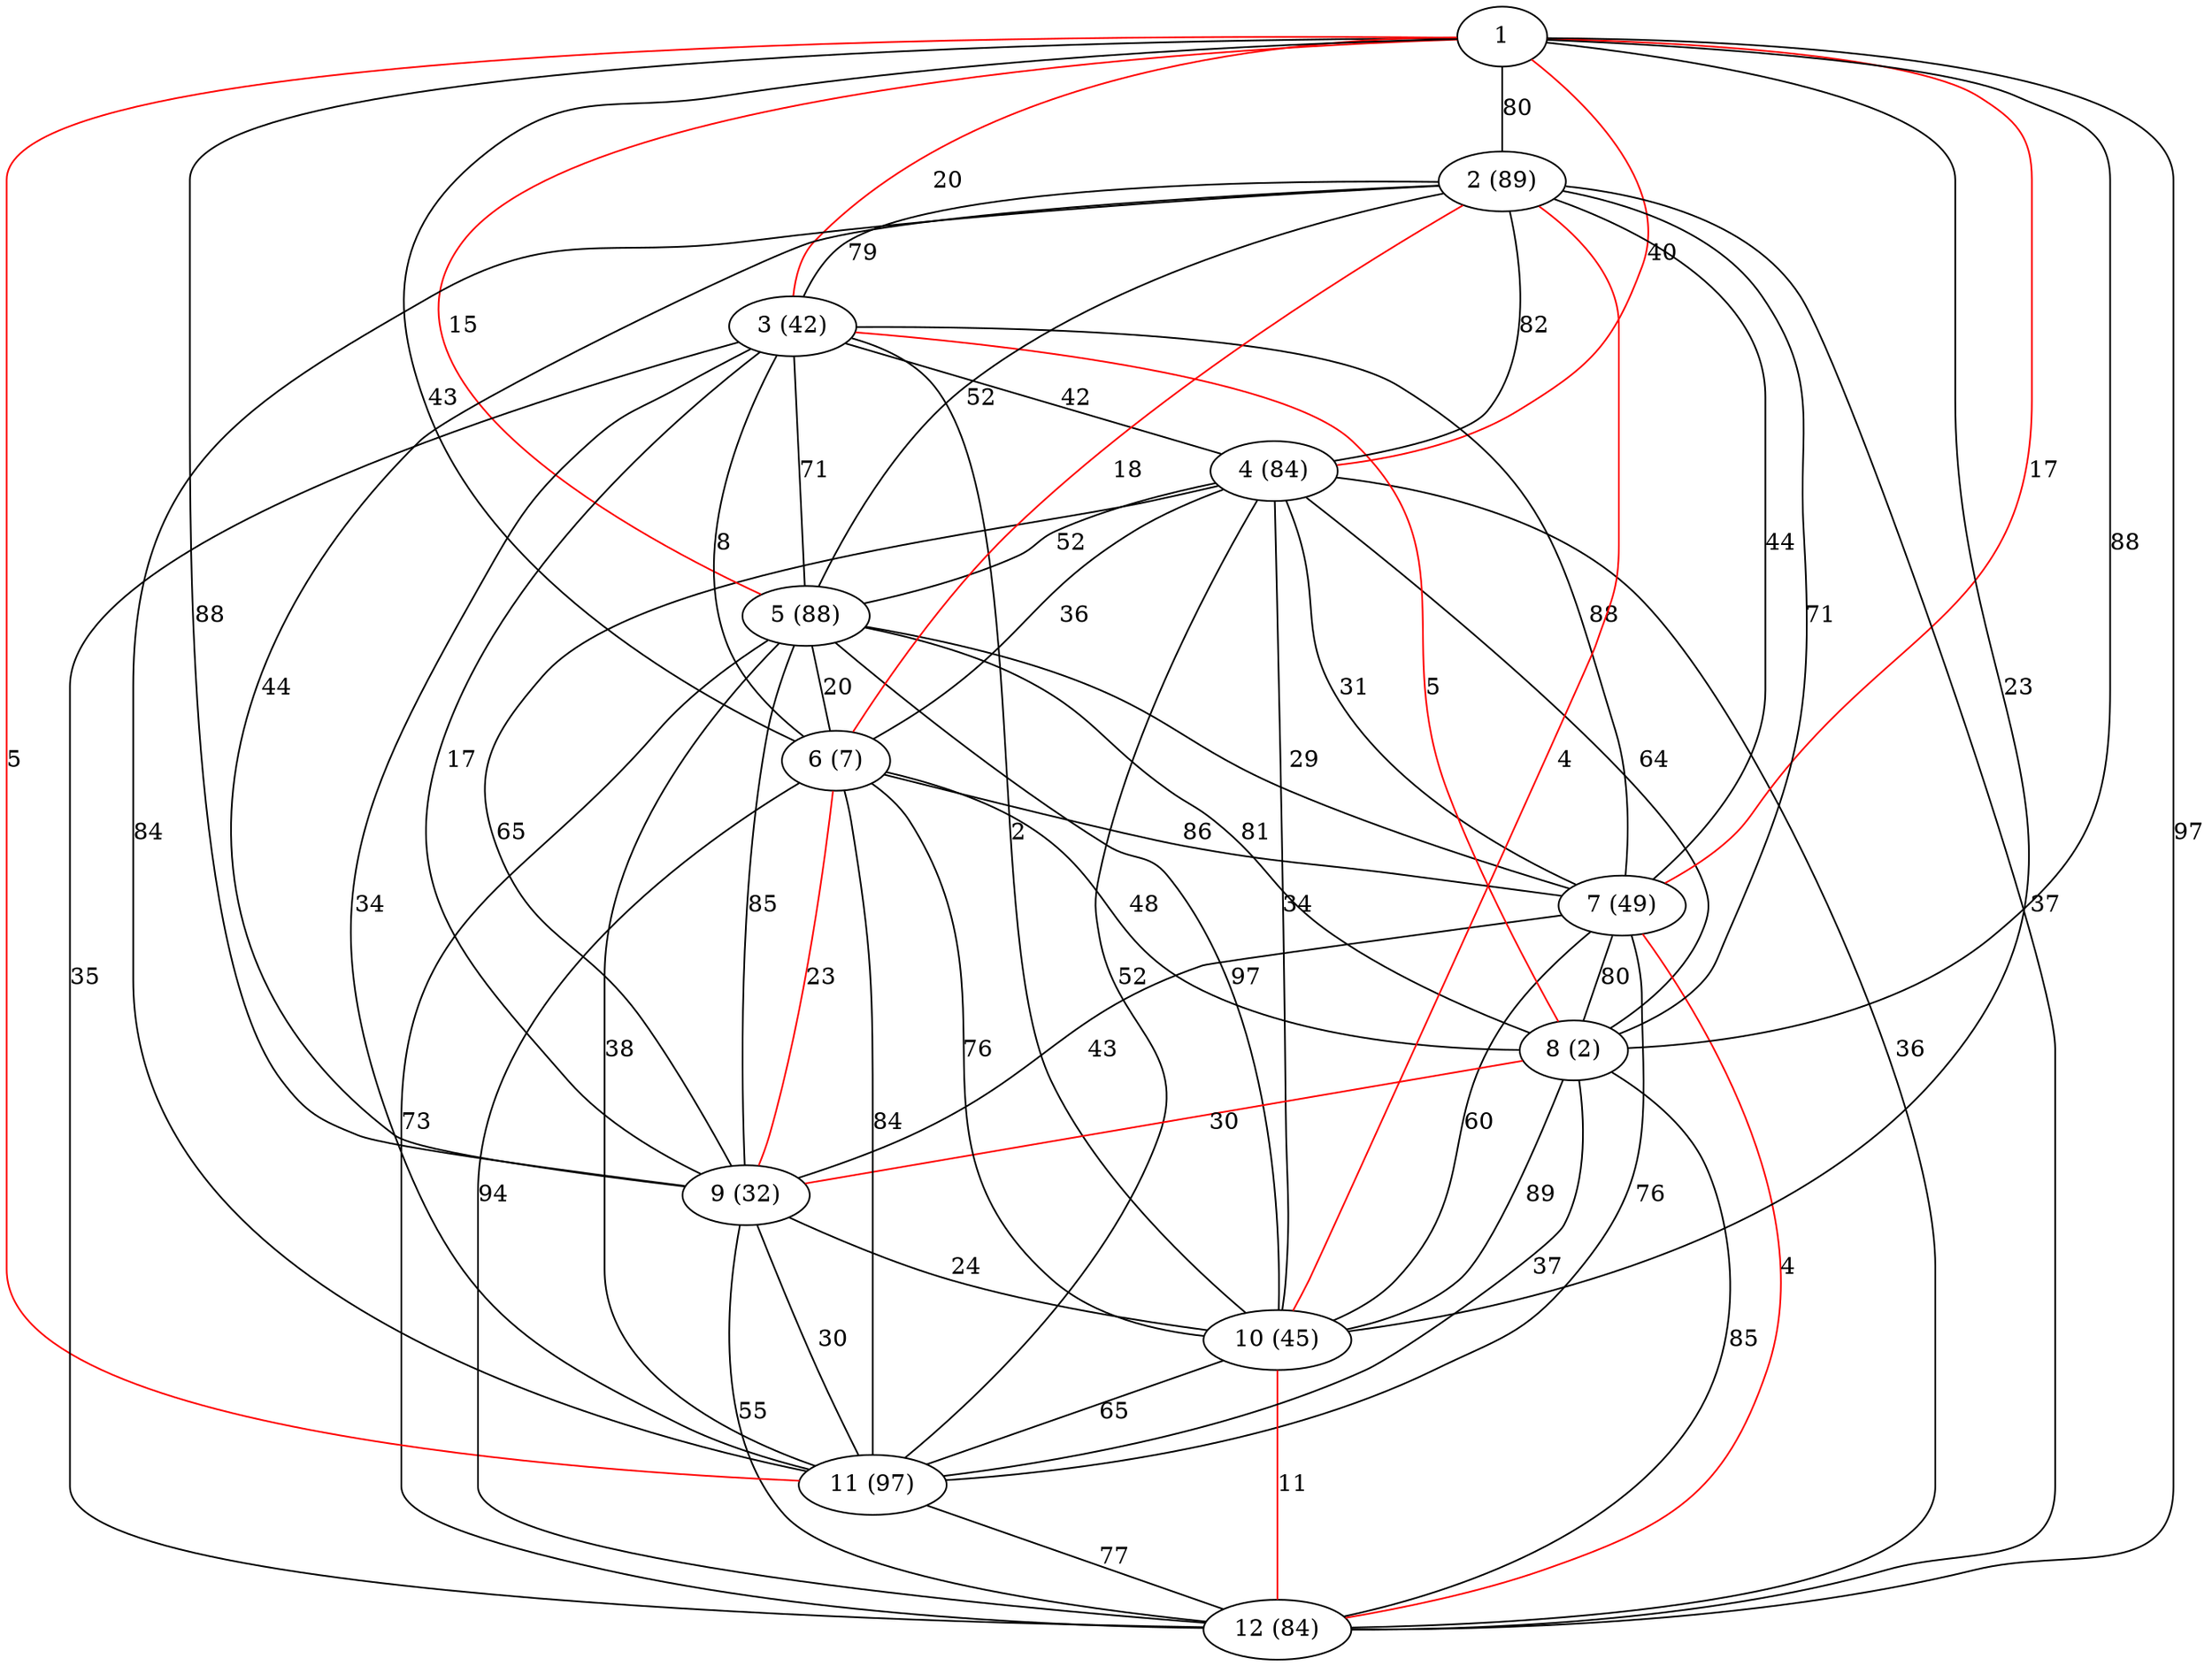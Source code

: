 graph g {
5 -- 9 [label=85 color=black]
4 -- 7 [label=31 color=black]
1 -- 3 [label=20 color=red]
10 -- 11 [label=65 color=black]
4 -- 8 [label=64 color=black]
5 -- 6 [label=20 color=black]
2 -- 8 [label=71 color=black]
6 -- 9 [label=23 color=red]
10 -- 12 [label=11 color=red]
8 -- 9 [label=30 color=red]
4 -- 12 [label=36 color=black]
1 -- 6 [label=43 color=black]
2 -- 12 [label=37 color=black]
7 -- 11 [label=76 color=black]
3 -- 7 [label=88 color=black]
2 -- 5 [label=52 color=black]
1 -- 11 [label=5 color=red]
5 -- 8 [label=81 color=black]
6 -- 12 [label=94 color=black]
1 -- 2 [label=80 color=black]
6 -- 7 [label=86 color=black]
2 -- 9 [label=44 color=black]
3 -- 10 [label=2 color=black]
6 -- 10 [label=76 color=black]
8 -- 10 [label=89 color=black]
5 -- 12 [label=73 color=black]
1 -- 5 [label=15 color=red]
9 -- 11 [label=30 color=black]
3 -- 6 [label=8 color=black]
1 -- 10 [label=23 color=black]
7 -- 9 [label=43 color=black]
4 -- 10 [label=34 color=black]
2 -- 6 [label=18 color=red]
7 -- 10 [label=60 color=black]
5 -- 11 [label=38 color=black]
4 -- 5 [label=52 color=black]
8 -- 11 [label=37 color=black]
6 -- 11 [label=84 color=black]
1 -- 4 [label=40 color=red]
2 -- 10 [label=4 color=red]
9 -- 10 [label=24 color=black]
3 -- 9 [label=17 color=black]
2 -- 3 [label=79 color=black]
1 -- 9 [label=88 color=black]
7 -- 12 [label=4 color=red]
6 -- 8 [label=48 color=black]
4 -- 9 [label=65 color=black]
11 -- 12 [label=77 color=black]
4 -- 11 [label=52 color=black]
3 -- 5 [label=71 color=black]
2 -- 7 [label=44 color=black]
5 -- 10 [label=97 color=black]
4 -- 6 [label=36 color=black]
1 -- 12 [label=97 color=black]
8 -- 12 [label=85 color=black]
7 -- 8 [label=80 color=black]
5 -- 7 [label=29 color=black]
2 -- 11 [label=84 color=black]
3 -- 8 [label=5 color=red]
3 -- 11 [label=34 color=black]
1 -- 8 [label=88 color=black]
1 -- 7 [label=17 color=red]
3 -- 12 [label=35 color=black]
3 -- 4 [label=42 color=black]
2 -- 4 [label=82 color=black]
9 -- 12 [label=55 color=black]
2 [label="2 (89)"]
3 [label="3 (42)"]
4 [label="4 (84)"]
5 [label="5 (88)"]
6 [label="6 (7)"]
7 [label="7 (49)"]
8 [label="8 (2)"]
9 [label="9 (32)"]
10 [label="10 (45)"]
11 [label="11 (97)"]
12 [label="12 (84)"]
}